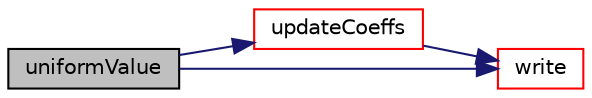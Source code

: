 digraph "uniformValue"
{
  bgcolor="transparent";
  edge [fontname="Helvetica",fontsize="10",labelfontname="Helvetica",labelfontsize="10"];
  node [fontname="Helvetica",fontsize="10",shape=record];
  rankdir="LR";
  Node1 [label="uniformValue",height=0.2,width=0.4,color="black", fillcolor="grey75", style="filled", fontcolor="black"];
  Node1 -> Node2 [color="midnightblue",fontsize="10",style="solid",fontname="Helvetica"];
  Node2 [label="updateCoeffs",height=0.2,width=0.4,color="red",URL="$a02763.html#a7e24eafac629d3733181cd942d4c902f",tooltip="Update the coefficients associated with the patch field. "];
  Node2 -> Node3 [color="midnightblue",fontsize="10",style="solid",fontname="Helvetica"];
  Node3 [label="write",height=0.2,width=0.4,color="red",URL="$a02763.html#a0941061ad5a26be83b4107d05750ace6",tooltip="Write. "];
  Node1 -> Node3 [color="midnightblue",fontsize="10",style="solid",fontname="Helvetica"];
}
